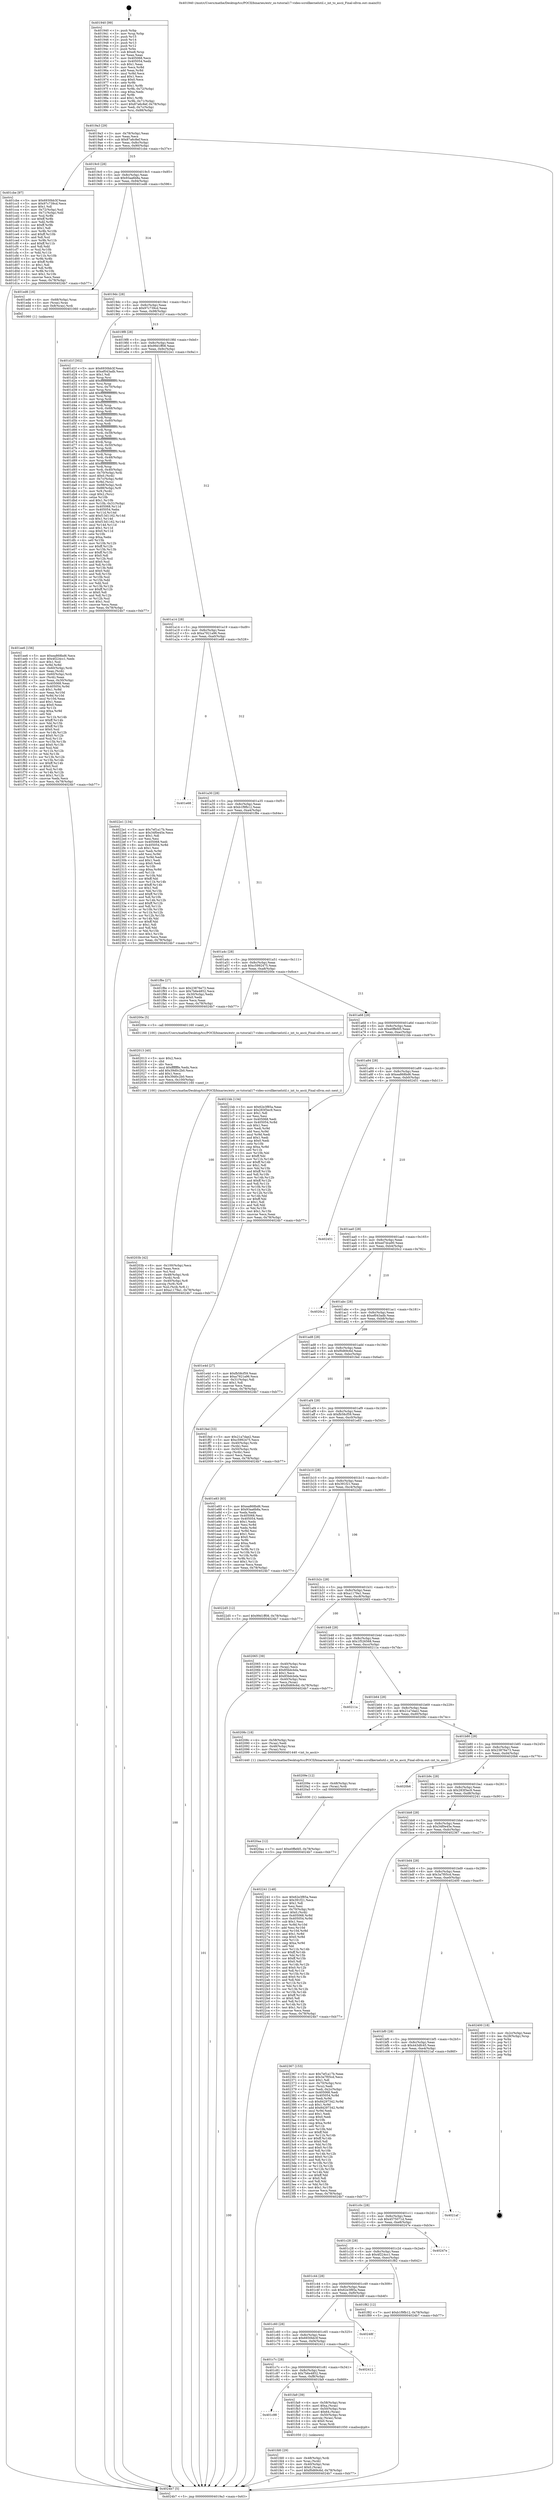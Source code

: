 digraph "0x401940" {
  label = "0x401940 (/mnt/c/Users/mathe/Desktop/tcc/POCII/binaries/extr_os-tutorial17-video-scrollkernelutil.c_int_to_ascii_Final-ollvm.out::main(0))"
  labelloc = "t"
  node[shape=record]

  Entry [label="",width=0.3,height=0.3,shape=circle,fillcolor=black,style=filled]
  "0x4019a3" [label="{
     0x4019a3 [29]\l
     | [instrs]\l
     &nbsp;&nbsp;0x4019a3 \<+3\>: mov -0x78(%rbp),%eax\l
     &nbsp;&nbsp;0x4019a6 \<+2\>: mov %eax,%ecx\l
     &nbsp;&nbsp;0x4019a8 \<+6\>: sub $0x87a6c8ef,%ecx\l
     &nbsp;&nbsp;0x4019ae \<+6\>: mov %eax,-0x8c(%rbp)\l
     &nbsp;&nbsp;0x4019b4 \<+6\>: mov %ecx,-0x90(%rbp)\l
     &nbsp;&nbsp;0x4019ba \<+6\>: je 0000000000401cbe \<main+0x37e\>\l
  }"]
  "0x401cbe" [label="{
     0x401cbe [97]\l
     | [instrs]\l
     &nbsp;&nbsp;0x401cbe \<+5\>: mov $0x6930bb3f,%eax\l
     &nbsp;&nbsp;0x401cc3 \<+5\>: mov $0x97c739cd,%ecx\l
     &nbsp;&nbsp;0x401cc8 \<+2\>: mov $0x1,%dl\l
     &nbsp;&nbsp;0x401cca \<+4\>: mov -0x72(%rbp),%sil\l
     &nbsp;&nbsp;0x401cce \<+4\>: mov -0x71(%rbp),%dil\l
     &nbsp;&nbsp;0x401cd2 \<+3\>: mov %sil,%r8b\l
     &nbsp;&nbsp;0x401cd5 \<+4\>: xor $0xff,%r8b\l
     &nbsp;&nbsp;0x401cd9 \<+3\>: mov %dil,%r9b\l
     &nbsp;&nbsp;0x401cdc \<+4\>: xor $0xff,%r9b\l
     &nbsp;&nbsp;0x401ce0 \<+3\>: xor $0x1,%dl\l
     &nbsp;&nbsp;0x401ce3 \<+3\>: mov %r8b,%r10b\l
     &nbsp;&nbsp;0x401ce6 \<+4\>: and $0xff,%r10b\l
     &nbsp;&nbsp;0x401cea \<+3\>: and %dl,%sil\l
     &nbsp;&nbsp;0x401ced \<+3\>: mov %r9b,%r11b\l
     &nbsp;&nbsp;0x401cf0 \<+4\>: and $0xff,%r11b\l
     &nbsp;&nbsp;0x401cf4 \<+3\>: and %dl,%dil\l
     &nbsp;&nbsp;0x401cf7 \<+3\>: or %sil,%r10b\l
     &nbsp;&nbsp;0x401cfa \<+3\>: or %dil,%r11b\l
     &nbsp;&nbsp;0x401cfd \<+3\>: xor %r11b,%r10b\l
     &nbsp;&nbsp;0x401d00 \<+3\>: or %r9b,%r8b\l
     &nbsp;&nbsp;0x401d03 \<+4\>: xor $0xff,%r8b\l
     &nbsp;&nbsp;0x401d07 \<+3\>: or $0x1,%dl\l
     &nbsp;&nbsp;0x401d0a \<+3\>: and %dl,%r8b\l
     &nbsp;&nbsp;0x401d0d \<+3\>: or %r8b,%r10b\l
     &nbsp;&nbsp;0x401d10 \<+4\>: test $0x1,%r10b\l
     &nbsp;&nbsp;0x401d14 \<+3\>: cmovne %ecx,%eax\l
     &nbsp;&nbsp;0x401d17 \<+3\>: mov %eax,-0x78(%rbp)\l
     &nbsp;&nbsp;0x401d1a \<+5\>: jmp 00000000004024b7 \<main+0xb77\>\l
  }"]
  "0x4019c0" [label="{
     0x4019c0 [28]\l
     | [instrs]\l
     &nbsp;&nbsp;0x4019c0 \<+5\>: jmp 00000000004019c5 \<main+0x85\>\l
     &nbsp;&nbsp;0x4019c5 \<+6\>: mov -0x8c(%rbp),%eax\l
     &nbsp;&nbsp;0x4019cb \<+5\>: sub $0x93aa6b8a,%eax\l
     &nbsp;&nbsp;0x4019d0 \<+6\>: mov %eax,-0x94(%rbp)\l
     &nbsp;&nbsp;0x4019d6 \<+6\>: je 0000000000401ed6 \<main+0x596\>\l
  }"]
  "0x4024b7" [label="{
     0x4024b7 [5]\l
     | [instrs]\l
     &nbsp;&nbsp;0x4024b7 \<+5\>: jmp 00000000004019a3 \<main+0x63\>\l
  }"]
  "0x401940" [label="{
     0x401940 [99]\l
     | [instrs]\l
     &nbsp;&nbsp;0x401940 \<+1\>: push %rbp\l
     &nbsp;&nbsp;0x401941 \<+3\>: mov %rsp,%rbp\l
     &nbsp;&nbsp;0x401944 \<+2\>: push %r15\l
     &nbsp;&nbsp;0x401946 \<+2\>: push %r14\l
     &nbsp;&nbsp;0x401948 \<+2\>: push %r13\l
     &nbsp;&nbsp;0x40194a \<+2\>: push %r12\l
     &nbsp;&nbsp;0x40194c \<+1\>: push %rbx\l
     &nbsp;&nbsp;0x40194d \<+7\>: sub $0xe8,%rsp\l
     &nbsp;&nbsp;0x401954 \<+2\>: xor %eax,%eax\l
     &nbsp;&nbsp;0x401956 \<+7\>: mov 0x405068,%ecx\l
     &nbsp;&nbsp;0x40195d \<+7\>: mov 0x405054,%edx\l
     &nbsp;&nbsp;0x401964 \<+3\>: sub $0x1,%eax\l
     &nbsp;&nbsp;0x401967 \<+3\>: mov %ecx,%r8d\l
     &nbsp;&nbsp;0x40196a \<+3\>: add %eax,%r8d\l
     &nbsp;&nbsp;0x40196d \<+4\>: imul %r8d,%ecx\l
     &nbsp;&nbsp;0x401971 \<+3\>: and $0x1,%ecx\l
     &nbsp;&nbsp;0x401974 \<+3\>: cmp $0x0,%ecx\l
     &nbsp;&nbsp;0x401977 \<+4\>: sete %r9b\l
     &nbsp;&nbsp;0x40197b \<+4\>: and $0x1,%r9b\l
     &nbsp;&nbsp;0x40197f \<+4\>: mov %r9b,-0x72(%rbp)\l
     &nbsp;&nbsp;0x401983 \<+3\>: cmp $0xa,%edx\l
     &nbsp;&nbsp;0x401986 \<+4\>: setl %r9b\l
     &nbsp;&nbsp;0x40198a \<+4\>: and $0x1,%r9b\l
     &nbsp;&nbsp;0x40198e \<+4\>: mov %r9b,-0x71(%rbp)\l
     &nbsp;&nbsp;0x401992 \<+7\>: movl $0x87a6c8ef,-0x78(%rbp)\l
     &nbsp;&nbsp;0x401999 \<+3\>: mov %edi,-0x7c(%rbp)\l
     &nbsp;&nbsp;0x40199c \<+7\>: mov %rsi,-0x88(%rbp)\l
  }"]
  Exit [label="",width=0.3,height=0.3,shape=circle,fillcolor=black,style=filled,peripheries=2]
  "0x401ed6" [label="{
     0x401ed6 [16]\l
     | [instrs]\l
     &nbsp;&nbsp;0x401ed6 \<+4\>: mov -0x68(%rbp),%rax\l
     &nbsp;&nbsp;0x401eda \<+3\>: mov (%rax),%rax\l
     &nbsp;&nbsp;0x401edd \<+4\>: mov 0x8(%rax),%rdi\l
     &nbsp;&nbsp;0x401ee1 \<+5\>: call 0000000000401060 \<atoi@plt\>\l
     | [calls]\l
     &nbsp;&nbsp;0x401060 \{1\} (unknown)\l
  }"]
  "0x4019dc" [label="{
     0x4019dc [28]\l
     | [instrs]\l
     &nbsp;&nbsp;0x4019dc \<+5\>: jmp 00000000004019e1 \<main+0xa1\>\l
     &nbsp;&nbsp;0x4019e1 \<+6\>: mov -0x8c(%rbp),%eax\l
     &nbsp;&nbsp;0x4019e7 \<+5\>: sub $0x97c739cd,%eax\l
     &nbsp;&nbsp;0x4019ec \<+6\>: mov %eax,-0x98(%rbp)\l
     &nbsp;&nbsp;0x4019f2 \<+6\>: je 0000000000401d1f \<main+0x3df\>\l
  }"]
  "0x4020aa" [label="{
     0x4020aa [12]\l
     | [instrs]\l
     &nbsp;&nbsp;0x4020aa \<+7\>: movl $0xe0ffefd5,-0x78(%rbp)\l
     &nbsp;&nbsp;0x4020b1 \<+5\>: jmp 00000000004024b7 \<main+0xb77\>\l
  }"]
  "0x401d1f" [label="{
     0x401d1f [302]\l
     | [instrs]\l
     &nbsp;&nbsp;0x401d1f \<+5\>: mov $0x6930bb3f,%eax\l
     &nbsp;&nbsp;0x401d24 \<+5\>: mov $0xef043adb,%ecx\l
     &nbsp;&nbsp;0x401d29 \<+2\>: mov $0x1,%dl\l
     &nbsp;&nbsp;0x401d2b \<+3\>: mov %rsp,%rsi\l
     &nbsp;&nbsp;0x401d2e \<+4\>: add $0xfffffffffffffff0,%rsi\l
     &nbsp;&nbsp;0x401d32 \<+3\>: mov %rsi,%rsp\l
     &nbsp;&nbsp;0x401d35 \<+4\>: mov %rsi,-0x70(%rbp)\l
     &nbsp;&nbsp;0x401d39 \<+3\>: mov %rsp,%rsi\l
     &nbsp;&nbsp;0x401d3c \<+4\>: add $0xfffffffffffffff0,%rsi\l
     &nbsp;&nbsp;0x401d40 \<+3\>: mov %rsi,%rsp\l
     &nbsp;&nbsp;0x401d43 \<+3\>: mov %rsp,%rdi\l
     &nbsp;&nbsp;0x401d46 \<+4\>: add $0xfffffffffffffff0,%rdi\l
     &nbsp;&nbsp;0x401d4a \<+3\>: mov %rdi,%rsp\l
     &nbsp;&nbsp;0x401d4d \<+4\>: mov %rdi,-0x68(%rbp)\l
     &nbsp;&nbsp;0x401d51 \<+3\>: mov %rsp,%rdi\l
     &nbsp;&nbsp;0x401d54 \<+4\>: add $0xfffffffffffffff0,%rdi\l
     &nbsp;&nbsp;0x401d58 \<+3\>: mov %rdi,%rsp\l
     &nbsp;&nbsp;0x401d5b \<+4\>: mov %rdi,-0x60(%rbp)\l
     &nbsp;&nbsp;0x401d5f \<+3\>: mov %rsp,%rdi\l
     &nbsp;&nbsp;0x401d62 \<+4\>: add $0xfffffffffffffff0,%rdi\l
     &nbsp;&nbsp;0x401d66 \<+3\>: mov %rdi,%rsp\l
     &nbsp;&nbsp;0x401d69 \<+4\>: mov %rdi,-0x58(%rbp)\l
     &nbsp;&nbsp;0x401d6d \<+3\>: mov %rsp,%rdi\l
     &nbsp;&nbsp;0x401d70 \<+4\>: add $0xfffffffffffffff0,%rdi\l
     &nbsp;&nbsp;0x401d74 \<+3\>: mov %rdi,%rsp\l
     &nbsp;&nbsp;0x401d77 \<+4\>: mov %rdi,-0x50(%rbp)\l
     &nbsp;&nbsp;0x401d7b \<+3\>: mov %rsp,%rdi\l
     &nbsp;&nbsp;0x401d7e \<+4\>: add $0xfffffffffffffff0,%rdi\l
     &nbsp;&nbsp;0x401d82 \<+3\>: mov %rdi,%rsp\l
     &nbsp;&nbsp;0x401d85 \<+4\>: mov %rdi,-0x48(%rbp)\l
     &nbsp;&nbsp;0x401d89 \<+3\>: mov %rsp,%rdi\l
     &nbsp;&nbsp;0x401d8c \<+4\>: add $0xfffffffffffffff0,%rdi\l
     &nbsp;&nbsp;0x401d90 \<+3\>: mov %rdi,%rsp\l
     &nbsp;&nbsp;0x401d93 \<+4\>: mov %rdi,-0x40(%rbp)\l
     &nbsp;&nbsp;0x401d97 \<+4\>: mov -0x70(%rbp),%rdi\l
     &nbsp;&nbsp;0x401d9b \<+6\>: movl $0x0,(%rdi)\l
     &nbsp;&nbsp;0x401da1 \<+4\>: mov -0x7c(%rbp),%r8d\l
     &nbsp;&nbsp;0x401da5 \<+3\>: mov %r8d,(%rsi)\l
     &nbsp;&nbsp;0x401da8 \<+4\>: mov -0x68(%rbp),%rdi\l
     &nbsp;&nbsp;0x401dac \<+7\>: mov -0x88(%rbp),%r9\l
     &nbsp;&nbsp;0x401db3 \<+3\>: mov %r9,(%rdi)\l
     &nbsp;&nbsp;0x401db6 \<+3\>: cmpl $0x2,(%rsi)\l
     &nbsp;&nbsp;0x401db9 \<+4\>: setne %r10b\l
     &nbsp;&nbsp;0x401dbd \<+4\>: and $0x1,%r10b\l
     &nbsp;&nbsp;0x401dc1 \<+4\>: mov %r10b,-0x31(%rbp)\l
     &nbsp;&nbsp;0x401dc5 \<+8\>: mov 0x405068,%r11d\l
     &nbsp;&nbsp;0x401dcd \<+7\>: mov 0x405054,%ebx\l
     &nbsp;&nbsp;0x401dd4 \<+3\>: mov %r11d,%r14d\l
     &nbsp;&nbsp;0x401dd7 \<+7\>: add $0xf13d1162,%r14d\l
     &nbsp;&nbsp;0x401dde \<+4\>: sub $0x1,%r14d\l
     &nbsp;&nbsp;0x401de2 \<+7\>: sub $0xf13d1162,%r14d\l
     &nbsp;&nbsp;0x401de9 \<+4\>: imul %r14d,%r11d\l
     &nbsp;&nbsp;0x401ded \<+4\>: and $0x1,%r11d\l
     &nbsp;&nbsp;0x401df1 \<+4\>: cmp $0x0,%r11d\l
     &nbsp;&nbsp;0x401df5 \<+4\>: sete %r10b\l
     &nbsp;&nbsp;0x401df9 \<+3\>: cmp $0xa,%ebx\l
     &nbsp;&nbsp;0x401dfc \<+4\>: setl %r15b\l
     &nbsp;&nbsp;0x401e00 \<+3\>: mov %r10b,%r12b\l
     &nbsp;&nbsp;0x401e03 \<+4\>: xor $0xff,%r12b\l
     &nbsp;&nbsp;0x401e07 \<+3\>: mov %r15b,%r13b\l
     &nbsp;&nbsp;0x401e0a \<+4\>: xor $0xff,%r13b\l
     &nbsp;&nbsp;0x401e0e \<+3\>: xor $0x0,%dl\l
     &nbsp;&nbsp;0x401e11 \<+3\>: mov %r12b,%sil\l
     &nbsp;&nbsp;0x401e14 \<+4\>: and $0x0,%sil\l
     &nbsp;&nbsp;0x401e18 \<+3\>: and %dl,%r10b\l
     &nbsp;&nbsp;0x401e1b \<+3\>: mov %r13b,%dil\l
     &nbsp;&nbsp;0x401e1e \<+4\>: and $0x0,%dil\l
     &nbsp;&nbsp;0x401e22 \<+3\>: and %dl,%r15b\l
     &nbsp;&nbsp;0x401e25 \<+3\>: or %r10b,%sil\l
     &nbsp;&nbsp;0x401e28 \<+3\>: or %r15b,%dil\l
     &nbsp;&nbsp;0x401e2b \<+3\>: xor %dil,%sil\l
     &nbsp;&nbsp;0x401e2e \<+3\>: or %r13b,%r12b\l
     &nbsp;&nbsp;0x401e31 \<+4\>: xor $0xff,%r12b\l
     &nbsp;&nbsp;0x401e35 \<+3\>: or $0x0,%dl\l
     &nbsp;&nbsp;0x401e38 \<+3\>: and %dl,%r12b\l
     &nbsp;&nbsp;0x401e3b \<+3\>: or %r12b,%sil\l
     &nbsp;&nbsp;0x401e3e \<+4\>: test $0x1,%sil\l
     &nbsp;&nbsp;0x401e42 \<+3\>: cmovne %ecx,%eax\l
     &nbsp;&nbsp;0x401e45 \<+3\>: mov %eax,-0x78(%rbp)\l
     &nbsp;&nbsp;0x401e48 \<+5\>: jmp 00000000004024b7 \<main+0xb77\>\l
  }"]
  "0x4019f8" [label="{
     0x4019f8 [28]\l
     | [instrs]\l
     &nbsp;&nbsp;0x4019f8 \<+5\>: jmp 00000000004019fd \<main+0xbd\>\l
     &nbsp;&nbsp;0x4019fd \<+6\>: mov -0x8c(%rbp),%eax\l
     &nbsp;&nbsp;0x401a03 \<+5\>: sub $0x99d1ff08,%eax\l
     &nbsp;&nbsp;0x401a08 \<+6\>: mov %eax,-0x9c(%rbp)\l
     &nbsp;&nbsp;0x401a0e \<+6\>: je 00000000004022e1 \<main+0x9a1\>\l
  }"]
  "0x40209e" [label="{
     0x40209e [12]\l
     | [instrs]\l
     &nbsp;&nbsp;0x40209e \<+4\>: mov -0x48(%rbp),%rax\l
     &nbsp;&nbsp;0x4020a2 \<+3\>: mov (%rax),%rdi\l
     &nbsp;&nbsp;0x4020a5 \<+5\>: call 0000000000401030 \<free@plt\>\l
     | [calls]\l
     &nbsp;&nbsp;0x401030 \{1\} (unknown)\l
  }"]
  "0x40203b" [label="{
     0x40203b [42]\l
     | [instrs]\l
     &nbsp;&nbsp;0x40203b \<+6\>: mov -0x100(%rbp),%ecx\l
     &nbsp;&nbsp;0x402041 \<+3\>: imul %eax,%ecx\l
     &nbsp;&nbsp;0x402044 \<+3\>: mov %cl,%sil\l
     &nbsp;&nbsp;0x402047 \<+4\>: mov -0x48(%rbp),%rdi\l
     &nbsp;&nbsp;0x40204b \<+3\>: mov (%rdi),%rdi\l
     &nbsp;&nbsp;0x40204e \<+4\>: mov -0x40(%rbp),%r8\l
     &nbsp;&nbsp;0x402052 \<+3\>: movslq (%r8),%r8\l
     &nbsp;&nbsp;0x402055 \<+4\>: mov %sil,(%rdi,%r8,1)\l
     &nbsp;&nbsp;0x402059 \<+7\>: movl $0xa1179a1,-0x78(%rbp)\l
     &nbsp;&nbsp;0x402060 \<+5\>: jmp 00000000004024b7 \<main+0xb77\>\l
  }"]
  "0x4022e1" [label="{
     0x4022e1 [134]\l
     | [instrs]\l
     &nbsp;&nbsp;0x4022e1 \<+5\>: mov $0x7ef1a17b,%eax\l
     &nbsp;&nbsp;0x4022e6 \<+5\>: mov $0x34f0e45e,%ecx\l
     &nbsp;&nbsp;0x4022eb \<+2\>: mov $0x1,%dl\l
     &nbsp;&nbsp;0x4022ed \<+2\>: xor %esi,%esi\l
     &nbsp;&nbsp;0x4022ef \<+7\>: mov 0x405068,%edi\l
     &nbsp;&nbsp;0x4022f6 \<+8\>: mov 0x405054,%r8d\l
     &nbsp;&nbsp;0x4022fe \<+3\>: sub $0x1,%esi\l
     &nbsp;&nbsp;0x402301 \<+3\>: mov %edi,%r9d\l
     &nbsp;&nbsp;0x402304 \<+3\>: add %esi,%r9d\l
     &nbsp;&nbsp;0x402307 \<+4\>: imul %r9d,%edi\l
     &nbsp;&nbsp;0x40230b \<+3\>: and $0x1,%edi\l
     &nbsp;&nbsp;0x40230e \<+3\>: cmp $0x0,%edi\l
     &nbsp;&nbsp;0x402311 \<+4\>: sete %r10b\l
     &nbsp;&nbsp;0x402315 \<+4\>: cmp $0xa,%r8d\l
     &nbsp;&nbsp;0x402319 \<+4\>: setl %r11b\l
     &nbsp;&nbsp;0x40231d \<+3\>: mov %r10b,%bl\l
     &nbsp;&nbsp;0x402320 \<+3\>: xor $0xff,%bl\l
     &nbsp;&nbsp;0x402323 \<+3\>: mov %r11b,%r14b\l
     &nbsp;&nbsp;0x402326 \<+4\>: xor $0xff,%r14b\l
     &nbsp;&nbsp;0x40232a \<+3\>: xor $0x1,%dl\l
     &nbsp;&nbsp;0x40232d \<+3\>: mov %bl,%r15b\l
     &nbsp;&nbsp;0x402330 \<+4\>: and $0xff,%r15b\l
     &nbsp;&nbsp;0x402334 \<+3\>: and %dl,%r10b\l
     &nbsp;&nbsp;0x402337 \<+3\>: mov %r14b,%r12b\l
     &nbsp;&nbsp;0x40233a \<+4\>: and $0xff,%r12b\l
     &nbsp;&nbsp;0x40233e \<+3\>: and %dl,%r11b\l
     &nbsp;&nbsp;0x402341 \<+3\>: or %r10b,%r15b\l
     &nbsp;&nbsp;0x402344 \<+3\>: or %r11b,%r12b\l
     &nbsp;&nbsp;0x402347 \<+3\>: xor %r12b,%r15b\l
     &nbsp;&nbsp;0x40234a \<+3\>: or %r14b,%bl\l
     &nbsp;&nbsp;0x40234d \<+3\>: xor $0xff,%bl\l
     &nbsp;&nbsp;0x402350 \<+3\>: or $0x1,%dl\l
     &nbsp;&nbsp;0x402353 \<+2\>: and %dl,%bl\l
     &nbsp;&nbsp;0x402355 \<+3\>: or %bl,%r15b\l
     &nbsp;&nbsp;0x402358 \<+4\>: test $0x1,%r15b\l
     &nbsp;&nbsp;0x40235c \<+3\>: cmovne %ecx,%eax\l
     &nbsp;&nbsp;0x40235f \<+3\>: mov %eax,-0x78(%rbp)\l
     &nbsp;&nbsp;0x402362 \<+5\>: jmp 00000000004024b7 \<main+0xb77\>\l
  }"]
  "0x401a14" [label="{
     0x401a14 [28]\l
     | [instrs]\l
     &nbsp;&nbsp;0x401a14 \<+5\>: jmp 0000000000401a19 \<main+0xd9\>\l
     &nbsp;&nbsp;0x401a19 \<+6\>: mov -0x8c(%rbp),%eax\l
     &nbsp;&nbsp;0x401a1f \<+5\>: sub $0xa7921a96,%eax\l
     &nbsp;&nbsp;0x401a24 \<+6\>: mov %eax,-0xa0(%rbp)\l
     &nbsp;&nbsp;0x401a2a \<+6\>: je 0000000000401e68 \<main+0x528\>\l
  }"]
  "0x402013" [label="{
     0x402013 [40]\l
     | [instrs]\l
     &nbsp;&nbsp;0x402013 \<+5\>: mov $0x2,%ecx\l
     &nbsp;&nbsp;0x402018 \<+1\>: cltd\l
     &nbsp;&nbsp;0x402019 \<+2\>: idiv %ecx\l
     &nbsp;&nbsp;0x40201b \<+6\>: imul $0xfffffffe,%edx,%ecx\l
     &nbsp;&nbsp;0x402021 \<+6\>: add $0x39d0c2b0,%ecx\l
     &nbsp;&nbsp;0x402027 \<+3\>: add $0x1,%ecx\l
     &nbsp;&nbsp;0x40202a \<+6\>: sub $0x39d0c2b0,%ecx\l
     &nbsp;&nbsp;0x402030 \<+6\>: mov %ecx,-0x100(%rbp)\l
     &nbsp;&nbsp;0x402036 \<+5\>: call 0000000000401160 \<next_i\>\l
     | [calls]\l
     &nbsp;&nbsp;0x401160 \{100\} (/mnt/c/Users/mathe/Desktop/tcc/POCII/binaries/extr_os-tutorial17-video-scrollkernelutil.c_int_to_ascii_Final-ollvm.out::next_i)\l
  }"]
  "0x401e68" [label="{
     0x401e68\l
  }", style=dashed]
  "0x401a30" [label="{
     0x401a30 [28]\l
     | [instrs]\l
     &nbsp;&nbsp;0x401a30 \<+5\>: jmp 0000000000401a35 \<main+0xf5\>\l
     &nbsp;&nbsp;0x401a35 \<+6\>: mov -0x8c(%rbp),%eax\l
     &nbsp;&nbsp;0x401a3b \<+5\>: sub $0xb1f9fb12,%eax\l
     &nbsp;&nbsp;0x401a40 \<+6\>: mov %eax,-0xa4(%rbp)\l
     &nbsp;&nbsp;0x401a46 \<+6\>: je 0000000000401f8e \<main+0x64e\>\l
  }"]
  "0x401fd0" [label="{
     0x401fd0 [29]\l
     | [instrs]\l
     &nbsp;&nbsp;0x401fd0 \<+4\>: mov -0x48(%rbp),%rdi\l
     &nbsp;&nbsp;0x401fd4 \<+3\>: mov %rax,(%rdi)\l
     &nbsp;&nbsp;0x401fd7 \<+4\>: mov -0x40(%rbp),%rax\l
     &nbsp;&nbsp;0x401fdb \<+6\>: movl $0x0,(%rax)\l
     &nbsp;&nbsp;0x401fe1 \<+7\>: movl $0xf0d69c6d,-0x78(%rbp)\l
     &nbsp;&nbsp;0x401fe8 \<+5\>: jmp 00000000004024b7 \<main+0xb77\>\l
  }"]
  "0x401f8e" [label="{
     0x401f8e [27]\l
     | [instrs]\l
     &nbsp;&nbsp;0x401f8e \<+5\>: mov $0x23876e73,%eax\l
     &nbsp;&nbsp;0x401f93 \<+5\>: mov $0x7b6e4852,%ecx\l
     &nbsp;&nbsp;0x401f98 \<+3\>: mov -0x30(%rbp),%edx\l
     &nbsp;&nbsp;0x401f9b \<+3\>: cmp $0x0,%edx\l
     &nbsp;&nbsp;0x401f9e \<+3\>: cmove %ecx,%eax\l
     &nbsp;&nbsp;0x401fa1 \<+3\>: mov %eax,-0x78(%rbp)\l
     &nbsp;&nbsp;0x401fa4 \<+5\>: jmp 00000000004024b7 \<main+0xb77\>\l
  }"]
  "0x401a4c" [label="{
     0x401a4c [28]\l
     | [instrs]\l
     &nbsp;&nbsp;0x401a4c \<+5\>: jmp 0000000000401a51 \<main+0x111\>\l
     &nbsp;&nbsp;0x401a51 \<+6\>: mov -0x8c(%rbp),%eax\l
     &nbsp;&nbsp;0x401a57 \<+5\>: sub $0xc5992475,%eax\l
     &nbsp;&nbsp;0x401a5c \<+6\>: mov %eax,-0xa8(%rbp)\l
     &nbsp;&nbsp;0x401a62 \<+6\>: je 000000000040200e \<main+0x6ce\>\l
  }"]
  "0x401c98" [label="{
     0x401c98\l
  }", style=dashed]
  "0x40200e" [label="{
     0x40200e [5]\l
     | [instrs]\l
     &nbsp;&nbsp;0x40200e \<+5\>: call 0000000000401160 \<next_i\>\l
     | [calls]\l
     &nbsp;&nbsp;0x401160 \{100\} (/mnt/c/Users/mathe/Desktop/tcc/POCII/binaries/extr_os-tutorial17-video-scrollkernelutil.c_int_to_ascii_Final-ollvm.out::next_i)\l
  }"]
  "0x401a68" [label="{
     0x401a68 [28]\l
     | [instrs]\l
     &nbsp;&nbsp;0x401a68 \<+5\>: jmp 0000000000401a6d \<main+0x12d\>\l
     &nbsp;&nbsp;0x401a6d \<+6\>: mov -0x8c(%rbp),%eax\l
     &nbsp;&nbsp;0x401a73 \<+5\>: sub $0xe0ffefd5,%eax\l
     &nbsp;&nbsp;0x401a78 \<+6\>: mov %eax,-0xac(%rbp)\l
     &nbsp;&nbsp;0x401a7e \<+6\>: je 00000000004021bb \<main+0x87b\>\l
  }"]
  "0x401fa9" [label="{
     0x401fa9 [39]\l
     | [instrs]\l
     &nbsp;&nbsp;0x401fa9 \<+4\>: mov -0x58(%rbp),%rax\l
     &nbsp;&nbsp;0x401fad \<+6\>: movl $0xa,(%rax)\l
     &nbsp;&nbsp;0x401fb3 \<+4\>: mov -0x50(%rbp),%rax\l
     &nbsp;&nbsp;0x401fb7 \<+6\>: movl $0x64,(%rax)\l
     &nbsp;&nbsp;0x401fbd \<+4\>: mov -0x50(%rbp),%rax\l
     &nbsp;&nbsp;0x401fc1 \<+3\>: movslq (%rax),%rax\l
     &nbsp;&nbsp;0x401fc4 \<+4\>: shl $0x0,%rax\l
     &nbsp;&nbsp;0x401fc8 \<+3\>: mov %rax,%rdi\l
     &nbsp;&nbsp;0x401fcb \<+5\>: call 0000000000401050 \<malloc@plt\>\l
     | [calls]\l
     &nbsp;&nbsp;0x401050 \{1\} (unknown)\l
  }"]
  "0x4021bb" [label="{
     0x4021bb [134]\l
     | [instrs]\l
     &nbsp;&nbsp;0x4021bb \<+5\>: mov $0x62e3f85a,%eax\l
     &nbsp;&nbsp;0x4021c0 \<+5\>: mov $0x283f3ec9,%ecx\l
     &nbsp;&nbsp;0x4021c5 \<+2\>: mov $0x1,%dl\l
     &nbsp;&nbsp;0x4021c7 \<+2\>: xor %esi,%esi\l
     &nbsp;&nbsp;0x4021c9 \<+7\>: mov 0x405068,%edi\l
     &nbsp;&nbsp;0x4021d0 \<+8\>: mov 0x405054,%r8d\l
     &nbsp;&nbsp;0x4021d8 \<+3\>: sub $0x1,%esi\l
     &nbsp;&nbsp;0x4021db \<+3\>: mov %edi,%r9d\l
     &nbsp;&nbsp;0x4021de \<+3\>: add %esi,%r9d\l
     &nbsp;&nbsp;0x4021e1 \<+4\>: imul %r9d,%edi\l
     &nbsp;&nbsp;0x4021e5 \<+3\>: and $0x1,%edi\l
     &nbsp;&nbsp;0x4021e8 \<+3\>: cmp $0x0,%edi\l
     &nbsp;&nbsp;0x4021eb \<+4\>: sete %r10b\l
     &nbsp;&nbsp;0x4021ef \<+4\>: cmp $0xa,%r8d\l
     &nbsp;&nbsp;0x4021f3 \<+4\>: setl %r11b\l
     &nbsp;&nbsp;0x4021f7 \<+3\>: mov %r10b,%bl\l
     &nbsp;&nbsp;0x4021fa \<+3\>: xor $0xff,%bl\l
     &nbsp;&nbsp;0x4021fd \<+3\>: mov %r11b,%r14b\l
     &nbsp;&nbsp;0x402200 \<+4\>: xor $0xff,%r14b\l
     &nbsp;&nbsp;0x402204 \<+3\>: xor $0x1,%dl\l
     &nbsp;&nbsp;0x402207 \<+3\>: mov %bl,%r15b\l
     &nbsp;&nbsp;0x40220a \<+4\>: and $0xff,%r15b\l
     &nbsp;&nbsp;0x40220e \<+3\>: and %dl,%r10b\l
     &nbsp;&nbsp;0x402211 \<+3\>: mov %r14b,%r12b\l
     &nbsp;&nbsp;0x402214 \<+4\>: and $0xff,%r12b\l
     &nbsp;&nbsp;0x402218 \<+3\>: and %dl,%r11b\l
     &nbsp;&nbsp;0x40221b \<+3\>: or %r10b,%r15b\l
     &nbsp;&nbsp;0x40221e \<+3\>: or %r11b,%r12b\l
     &nbsp;&nbsp;0x402221 \<+3\>: xor %r12b,%r15b\l
     &nbsp;&nbsp;0x402224 \<+3\>: or %r14b,%bl\l
     &nbsp;&nbsp;0x402227 \<+3\>: xor $0xff,%bl\l
     &nbsp;&nbsp;0x40222a \<+3\>: or $0x1,%dl\l
     &nbsp;&nbsp;0x40222d \<+2\>: and %dl,%bl\l
     &nbsp;&nbsp;0x40222f \<+3\>: or %bl,%r15b\l
     &nbsp;&nbsp;0x402232 \<+4\>: test $0x1,%r15b\l
     &nbsp;&nbsp;0x402236 \<+3\>: cmovne %ecx,%eax\l
     &nbsp;&nbsp;0x402239 \<+3\>: mov %eax,-0x78(%rbp)\l
     &nbsp;&nbsp;0x40223c \<+5\>: jmp 00000000004024b7 \<main+0xb77\>\l
  }"]
  "0x401a84" [label="{
     0x401a84 [28]\l
     | [instrs]\l
     &nbsp;&nbsp;0x401a84 \<+5\>: jmp 0000000000401a89 \<main+0x149\>\l
     &nbsp;&nbsp;0x401a89 \<+6\>: mov -0x8c(%rbp),%eax\l
     &nbsp;&nbsp;0x401a8f \<+5\>: sub $0xea868bd6,%eax\l
     &nbsp;&nbsp;0x401a94 \<+6\>: mov %eax,-0xb0(%rbp)\l
     &nbsp;&nbsp;0x401a9a \<+6\>: je 0000000000402451 \<main+0xb11\>\l
  }"]
  "0x401c7c" [label="{
     0x401c7c [28]\l
     | [instrs]\l
     &nbsp;&nbsp;0x401c7c \<+5\>: jmp 0000000000401c81 \<main+0x341\>\l
     &nbsp;&nbsp;0x401c81 \<+6\>: mov -0x8c(%rbp),%eax\l
     &nbsp;&nbsp;0x401c87 \<+5\>: sub $0x7b6e4852,%eax\l
     &nbsp;&nbsp;0x401c8c \<+6\>: mov %eax,-0xf8(%rbp)\l
     &nbsp;&nbsp;0x401c92 \<+6\>: je 0000000000401fa9 \<main+0x669\>\l
  }"]
  "0x402451" [label="{
     0x402451\l
  }", style=dashed]
  "0x401aa0" [label="{
     0x401aa0 [28]\l
     | [instrs]\l
     &nbsp;&nbsp;0x401aa0 \<+5\>: jmp 0000000000401aa5 \<main+0x165\>\l
     &nbsp;&nbsp;0x401aa5 \<+6\>: mov -0x8c(%rbp),%eax\l
     &nbsp;&nbsp;0x401aab \<+5\>: sub $0xed7dca90,%eax\l
     &nbsp;&nbsp;0x401ab0 \<+6\>: mov %eax,-0xb4(%rbp)\l
     &nbsp;&nbsp;0x401ab6 \<+6\>: je 00000000004020c2 \<main+0x782\>\l
  }"]
  "0x402412" [label="{
     0x402412\l
  }", style=dashed]
  "0x4020c2" [label="{
     0x4020c2\l
  }", style=dashed]
  "0x401abc" [label="{
     0x401abc [28]\l
     | [instrs]\l
     &nbsp;&nbsp;0x401abc \<+5\>: jmp 0000000000401ac1 \<main+0x181\>\l
     &nbsp;&nbsp;0x401ac1 \<+6\>: mov -0x8c(%rbp),%eax\l
     &nbsp;&nbsp;0x401ac7 \<+5\>: sub $0xef043adb,%eax\l
     &nbsp;&nbsp;0x401acc \<+6\>: mov %eax,-0xb8(%rbp)\l
     &nbsp;&nbsp;0x401ad2 \<+6\>: je 0000000000401e4d \<main+0x50d\>\l
  }"]
  "0x401c60" [label="{
     0x401c60 [28]\l
     | [instrs]\l
     &nbsp;&nbsp;0x401c60 \<+5\>: jmp 0000000000401c65 \<main+0x325\>\l
     &nbsp;&nbsp;0x401c65 \<+6\>: mov -0x8c(%rbp),%eax\l
     &nbsp;&nbsp;0x401c6b \<+5\>: sub $0x6930bb3f,%eax\l
     &nbsp;&nbsp;0x401c70 \<+6\>: mov %eax,-0xf4(%rbp)\l
     &nbsp;&nbsp;0x401c76 \<+6\>: je 0000000000402412 \<main+0xad2\>\l
  }"]
  "0x401e4d" [label="{
     0x401e4d [27]\l
     | [instrs]\l
     &nbsp;&nbsp;0x401e4d \<+5\>: mov $0xfb58cf59,%eax\l
     &nbsp;&nbsp;0x401e52 \<+5\>: mov $0xa7921a96,%ecx\l
     &nbsp;&nbsp;0x401e57 \<+3\>: mov -0x31(%rbp),%dl\l
     &nbsp;&nbsp;0x401e5a \<+3\>: test $0x1,%dl\l
     &nbsp;&nbsp;0x401e5d \<+3\>: cmovne %ecx,%eax\l
     &nbsp;&nbsp;0x401e60 \<+3\>: mov %eax,-0x78(%rbp)\l
     &nbsp;&nbsp;0x401e63 \<+5\>: jmp 00000000004024b7 \<main+0xb77\>\l
  }"]
  "0x401ad8" [label="{
     0x401ad8 [28]\l
     | [instrs]\l
     &nbsp;&nbsp;0x401ad8 \<+5\>: jmp 0000000000401add \<main+0x19d\>\l
     &nbsp;&nbsp;0x401add \<+6\>: mov -0x8c(%rbp),%eax\l
     &nbsp;&nbsp;0x401ae3 \<+5\>: sub $0xf0d69c6d,%eax\l
     &nbsp;&nbsp;0x401ae8 \<+6\>: mov %eax,-0xbc(%rbp)\l
     &nbsp;&nbsp;0x401aee \<+6\>: je 0000000000401fed \<main+0x6ad\>\l
  }"]
  "0x40248f" [label="{
     0x40248f\l
  }", style=dashed]
  "0x401fed" [label="{
     0x401fed [33]\l
     | [instrs]\l
     &nbsp;&nbsp;0x401fed \<+5\>: mov $0x21a7dae2,%eax\l
     &nbsp;&nbsp;0x401ff2 \<+5\>: mov $0xc5992475,%ecx\l
     &nbsp;&nbsp;0x401ff7 \<+4\>: mov -0x40(%rbp),%rdx\l
     &nbsp;&nbsp;0x401ffb \<+2\>: mov (%rdx),%esi\l
     &nbsp;&nbsp;0x401ffd \<+4\>: mov -0x50(%rbp),%rdx\l
     &nbsp;&nbsp;0x402001 \<+2\>: cmp (%rdx),%esi\l
     &nbsp;&nbsp;0x402003 \<+3\>: cmovl %ecx,%eax\l
     &nbsp;&nbsp;0x402006 \<+3\>: mov %eax,-0x78(%rbp)\l
     &nbsp;&nbsp;0x402009 \<+5\>: jmp 00000000004024b7 \<main+0xb77\>\l
  }"]
  "0x401af4" [label="{
     0x401af4 [28]\l
     | [instrs]\l
     &nbsp;&nbsp;0x401af4 \<+5\>: jmp 0000000000401af9 \<main+0x1b9\>\l
     &nbsp;&nbsp;0x401af9 \<+6\>: mov -0x8c(%rbp),%eax\l
     &nbsp;&nbsp;0x401aff \<+5\>: sub $0xfb58cf59,%eax\l
     &nbsp;&nbsp;0x401b04 \<+6\>: mov %eax,-0xc0(%rbp)\l
     &nbsp;&nbsp;0x401b0a \<+6\>: je 0000000000401e83 \<main+0x543\>\l
  }"]
  "0x401c44" [label="{
     0x401c44 [28]\l
     | [instrs]\l
     &nbsp;&nbsp;0x401c44 \<+5\>: jmp 0000000000401c49 \<main+0x309\>\l
     &nbsp;&nbsp;0x401c49 \<+6\>: mov -0x8c(%rbp),%eax\l
     &nbsp;&nbsp;0x401c4f \<+5\>: sub $0x62e3f85a,%eax\l
     &nbsp;&nbsp;0x401c54 \<+6\>: mov %eax,-0xf0(%rbp)\l
     &nbsp;&nbsp;0x401c5a \<+6\>: je 000000000040248f \<main+0xb4f\>\l
  }"]
  "0x401e83" [label="{
     0x401e83 [83]\l
     | [instrs]\l
     &nbsp;&nbsp;0x401e83 \<+5\>: mov $0xea868bd6,%eax\l
     &nbsp;&nbsp;0x401e88 \<+5\>: mov $0x93aa6b8a,%ecx\l
     &nbsp;&nbsp;0x401e8d \<+2\>: xor %edx,%edx\l
     &nbsp;&nbsp;0x401e8f \<+7\>: mov 0x405068,%esi\l
     &nbsp;&nbsp;0x401e96 \<+7\>: mov 0x405054,%edi\l
     &nbsp;&nbsp;0x401e9d \<+3\>: sub $0x1,%edx\l
     &nbsp;&nbsp;0x401ea0 \<+3\>: mov %esi,%r8d\l
     &nbsp;&nbsp;0x401ea3 \<+3\>: add %edx,%r8d\l
     &nbsp;&nbsp;0x401ea6 \<+4\>: imul %r8d,%esi\l
     &nbsp;&nbsp;0x401eaa \<+3\>: and $0x1,%esi\l
     &nbsp;&nbsp;0x401ead \<+3\>: cmp $0x0,%esi\l
     &nbsp;&nbsp;0x401eb0 \<+4\>: sete %r9b\l
     &nbsp;&nbsp;0x401eb4 \<+3\>: cmp $0xa,%edi\l
     &nbsp;&nbsp;0x401eb7 \<+4\>: setl %r10b\l
     &nbsp;&nbsp;0x401ebb \<+3\>: mov %r9b,%r11b\l
     &nbsp;&nbsp;0x401ebe \<+3\>: and %r10b,%r11b\l
     &nbsp;&nbsp;0x401ec1 \<+3\>: xor %r10b,%r9b\l
     &nbsp;&nbsp;0x401ec4 \<+3\>: or %r9b,%r11b\l
     &nbsp;&nbsp;0x401ec7 \<+4\>: test $0x1,%r11b\l
     &nbsp;&nbsp;0x401ecb \<+3\>: cmovne %ecx,%eax\l
     &nbsp;&nbsp;0x401ece \<+3\>: mov %eax,-0x78(%rbp)\l
     &nbsp;&nbsp;0x401ed1 \<+5\>: jmp 00000000004024b7 \<main+0xb77\>\l
  }"]
  "0x401b10" [label="{
     0x401b10 [28]\l
     | [instrs]\l
     &nbsp;&nbsp;0x401b10 \<+5\>: jmp 0000000000401b15 \<main+0x1d5\>\l
     &nbsp;&nbsp;0x401b15 \<+6\>: mov -0x8c(%rbp),%eax\l
     &nbsp;&nbsp;0x401b1b \<+5\>: sub $0x391f21,%eax\l
     &nbsp;&nbsp;0x401b20 \<+6\>: mov %eax,-0xc4(%rbp)\l
     &nbsp;&nbsp;0x401b26 \<+6\>: je 00000000004022d5 \<main+0x995\>\l
  }"]
  "0x401ee6" [label="{
     0x401ee6 [156]\l
     | [instrs]\l
     &nbsp;&nbsp;0x401ee6 \<+5\>: mov $0xea868bd6,%ecx\l
     &nbsp;&nbsp;0x401eeb \<+5\>: mov $0x4f224cc1,%edx\l
     &nbsp;&nbsp;0x401ef0 \<+3\>: mov $0x1,%sil\l
     &nbsp;&nbsp;0x401ef3 \<+3\>: xor %r8d,%r8d\l
     &nbsp;&nbsp;0x401ef6 \<+4\>: mov -0x60(%rbp),%rdi\l
     &nbsp;&nbsp;0x401efa \<+2\>: mov %eax,(%rdi)\l
     &nbsp;&nbsp;0x401efc \<+4\>: mov -0x60(%rbp),%rdi\l
     &nbsp;&nbsp;0x401f00 \<+2\>: mov (%rdi),%eax\l
     &nbsp;&nbsp;0x401f02 \<+3\>: mov %eax,-0x30(%rbp)\l
     &nbsp;&nbsp;0x401f05 \<+7\>: mov 0x405068,%eax\l
     &nbsp;&nbsp;0x401f0c \<+8\>: mov 0x405054,%r9d\l
     &nbsp;&nbsp;0x401f14 \<+4\>: sub $0x1,%r8d\l
     &nbsp;&nbsp;0x401f18 \<+3\>: mov %eax,%r10d\l
     &nbsp;&nbsp;0x401f1b \<+3\>: add %r8d,%r10d\l
     &nbsp;&nbsp;0x401f1e \<+4\>: imul %r10d,%eax\l
     &nbsp;&nbsp;0x401f22 \<+3\>: and $0x1,%eax\l
     &nbsp;&nbsp;0x401f25 \<+3\>: cmp $0x0,%eax\l
     &nbsp;&nbsp;0x401f28 \<+4\>: sete %r11b\l
     &nbsp;&nbsp;0x401f2c \<+4\>: cmp $0xa,%r9d\l
     &nbsp;&nbsp;0x401f30 \<+3\>: setl %bl\l
     &nbsp;&nbsp;0x401f33 \<+3\>: mov %r11b,%r14b\l
     &nbsp;&nbsp;0x401f36 \<+4\>: xor $0xff,%r14b\l
     &nbsp;&nbsp;0x401f3a \<+3\>: mov %bl,%r15b\l
     &nbsp;&nbsp;0x401f3d \<+4\>: xor $0xff,%r15b\l
     &nbsp;&nbsp;0x401f41 \<+4\>: xor $0x0,%sil\l
     &nbsp;&nbsp;0x401f45 \<+3\>: mov %r14b,%r12b\l
     &nbsp;&nbsp;0x401f48 \<+4\>: and $0x0,%r12b\l
     &nbsp;&nbsp;0x401f4c \<+3\>: and %sil,%r11b\l
     &nbsp;&nbsp;0x401f4f \<+3\>: mov %r15b,%r13b\l
     &nbsp;&nbsp;0x401f52 \<+4\>: and $0x0,%r13b\l
     &nbsp;&nbsp;0x401f56 \<+3\>: and %sil,%bl\l
     &nbsp;&nbsp;0x401f59 \<+3\>: or %r11b,%r12b\l
     &nbsp;&nbsp;0x401f5c \<+3\>: or %bl,%r13b\l
     &nbsp;&nbsp;0x401f5f \<+3\>: xor %r13b,%r12b\l
     &nbsp;&nbsp;0x401f62 \<+3\>: or %r15b,%r14b\l
     &nbsp;&nbsp;0x401f65 \<+4\>: xor $0xff,%r14b\l
     &nbsp;&nbsp;0x401f69 \<+4\>: or $0x0,%sil\l
     &nbsp;&nbsp;0x401f6d \<+3\>: and %sil,%r14b\l
     &nbsp;&nbsp;0x401f70 \<+3\>: or %r14b,%r12b\l
     &nbsp;&nbsp;0x401f73 \<+4\>: test $0x1,%r12b\l
     &nbsp;&nbsp;0x401f77 \<+3\>: cmovne %edx,%ecx\l
     &nbsp;&nbsp;0x401f7a \<+3\>: mov %ecx,-0x78(%rbp)\l
     &nbsp;&nbsp;0x401f7d \<+5\>: jmp 00000000004024b7 \<main+0xb77\>\l
  }"]
  "0x401f82" [label="{
     0x401f82 [12]\l
     | [instrs]\l
     &nbsp;&nbsp;0x401f82 \<+7\>: movl $0xb1f9fb12,-0x78(%rbp)\l
     &nbsp;&nbsp;0x401f89 \<+5\>: jmp 00000000004024b7 \<main+0xb77\>\l
  }"]
  "0x4022d5" [label="{
     0x4022d5 [12]\l
     | [instrs]\l
     &nbsp;&nbsp;0x4022d5 \<+7\>: movl $0x99d1ff08,-0x78(%rbp)\l
     &nbsp;&nbsp;0x4022dc \<+5\>: jmp 00000000004024b7 \<main+0xb77\>\l
  }"]
  "0x401b2c" [label="{
     0x401b2c [28]\l
     | [instrs]\l
     &nbsp;&nbsp;0x401b2c \<+5\>: jmp 0000000000401b31 \<main+0x1f1\>\l
     &nbsp;&nbsp;0x401b31 \<+6\>: mov -0x8c(%rbp),%eax\l
     &nbsp;&nbsp;0x401b37 \<+5\>: sub $0xa1179a1,%eax\l
     &nbsp;&nbsp;0x401b3c \<+6\>: mov %eax,-0xc8(%rbp)\l
     &nbsp;&nbsp;0x401b42 \<+6\>: je 0000000000402065 \<main+0x725\>\l
  }"]
  "0x401c28" [label="{
     0x401c28 [28]\l
     | [instrs]\l
     &nbsp;&nbsp;0x401c28 \<+5\>: jmp 0000000000401c2d \<main+0x2ed\>\l
     &nbsp;&nbsp;0x401c2d \<+6\>: mov -0x8c(%rbp),%eax\l
     &nbsp;&nbsp;0x401c33 \<+5\>: sub $0x4f224cc1,%eax\l
     &nbsp;&nbsp;0x401c38 \<+6\>: mov %eax,-0xec(%rbp)\l
     &nbsp;&nbsp;0x401c3e \<+6\>: je 0000000000401f82 \<main+0x642\>\l
  }"]
  "0x402065" [label="{
     0x402065 [39]\l
     | [instrs]\l
     &nbsp;&nbsp;0x402065 \<+4\>: mov -0x40(%rbp),%rax\l
     &nbsp;&nbsp;0x402069 \<+2\>: mov (%rax),%ecx\l
     &nbsp;&nbsp;0x40206b \<+6\>: sub $0x85bdcbda,%ecx\l
     &nbsp;&nbsp;0x402071 \<+3\>: add $0x1,%ecx\l
     &nbsp;&nbsp;0x402074 \<+6\>: add $0x85bdcbda,%ecx\l
     &nbsp;&nbsp;0x40207a \<+4\>: mov -0x40(%rbp),%rax\l
     &nbsp;&nbsp;0x40207e \<+2\>: mov %ecx,(%rax)\l
     &nbsp;&nbsp;0x402080 \<+7\>: movl $0xf0d69c6d,-0x78(%rbp)\l
     &nbsp;&nbsp;0x402087 \<+5\>: jmp 00000000004024b7 \<main+0xb77\>\l
  }"]
  "0x401b48" [label="{
     0x401b48 [28]\l
     | [instrs]\l
     &nbsp;&nbsp;0x401b48 \<+5\>: jmp 0000000000401b4d \<main+0x20d\>\l
     &nbsp;&nbsp;0x401b4d \<+6\>: mov -0x8c(%rbp),%eax\l
     &nbsp;&nbsp;0x401b53 \<+5\>: sub $0x1f526568,%eax\l
     &nbsp;&nbsp;0x401b58 \<+6\>: mov %eax,-0xcc(%rbp)\l
     &nbsp;&nbsp;0x401b5e \<+6\>: je 000000000040211a \<main+0x7da\>\l
  }"]
  "0x40247e" [label="{
     0x40247e\l
  }", style=dashed]
  "0x40211a" [label="{
     0x40211a\l
  }", style=dashed]
  "0x401b64" [label="{
     0x401b64 [28]\l
     | [instrs]\l
     &nbsp;&nbsp;0x401b64 \<+5\>: jmp 0000000000401b69 \<main+0x229\>\l
     &nbsp;&nbsp;0x401b69 \<+6\>: mov -0x8c(%rbp),%eax\l
     &nbsp;&nbsp;0x401b6f \<+5\>: sub $0x21a7dae2,%eax\l
     &nbsp;&nbsp;0x401b74 \<+6\>: mov %eax,-0xd0(%rbp)\l
     &nbsp;&nbsp;0x401b7a \<+6\>: je 000000000040208c \<main+0x74c\>\l
  }"]
  "0x401c0c" [label="{
     0x401c0c [28]\l
     | [instrs]\l
     &nbsp;&nbsp;0x401c0c \<+5\>: jmp 0000000000401c11 \<main+0x2d1\>\l
     &nbsp;&nbsp;0x401c11 \<+6\>: mov -0x8c(%rbp),%eax\l
     &nbsp;&nbsp;0x401c17 \<+5\>: sub $0x4575071d,%eax\l
     &nbsp;&nbsp;0x401c1c \<+6\>: mov %eax,-0xe8(%rbp)\l
     &nbsp;&nbsp;0x401c22 \<+6\>: je 000000000040247e \<main+0xb3e\>\l
  }"]
  "0x40208c" [label="{
     0x40208c [18]\l
     | [instrs]\l
     &nbsp;&nbsp;0x40208c \<+4\>: mov -0x58(%rbp),%rax\l
     &nbsp;&nbsp;0x402090 \<+2\>: mov (%rax),%edi\l
     &nbsp;&nbsp;0x402092 \<+4\>: mov -0x48(%rbp),%rax\l
     &nbsp;&nbsp;0x402096 \<+3\>: mov (%rax),%rsi\l
     &nbsp;&nbsp;0x402099 \<+5\>: call 0000000000401440 \<int_to_ascii\>\l
     | [calls]\l
     &nbsp;&nbsp;0x401440 \{1\} (/mnt/c/Users/mathe/Desktop/tcc/POCII/binaries/extr_os-tutorial17-video-scrollkernelutil.c_int_to_ascii_Final-ollvm.out::int_to_ascii)\l
  }"]
  "0x401b80" [label="{
     0x401b80 [28]\l
     | [instrs]\l
     &nbsp;&nbsp;0x401b80 \<+5\>: jmp 0000000000401b85 \<main+0x245\>\l
     &nbsp;&nbsp;0x401b85 \<+6\>: mov -0x8c(%rbp),%eax\l
     &nbsp;&nbsp;0x401b8b \<+5\>: sub $0x23876e73,%eax\l
     &nbsp;&nbsp;0x401b90 \<+6\>: mov %eax,-0xd4(%rbp)\l
     &nbsp;&nbsp;0x401b96 \<+6\>: je 00000000004020b6 \<main+0x776\>\l
  }"]
  "0x4021af" [label="{
     0x4021af\l
  }", style=dashed]
  "0x4020b6" [label="{
     0x4020b6\l
  }", style=dashed]
  "0x401b9c" [label="{
     0x401b9c [28]\l
     | [instrs]\l
     &nbsp;&nbsp;0x401b9c \<+5\>: jmp 0000000000401ba1 \<main+0x261\>\l
     &nbsp;&nbsp;0x401ba1 \<+6\>: mov -0x8c(%rbp),%eax\l
     &nbsp;&nbsp;0x401ba7 \<+5\>: sub $0x283f3ec9,%eax\l
     &nbsp;&nbsp;0x401bac \<+6\>: mov %eax,-0xd8(%rbp)\l
     &nbsp;&nbsp;0x401bb2 \<+6\>: je 0000000000402241 \<main+0x901\>\l
  }"]
  "0x401bf0" [label="{
     0x401bf0 [28]\l
     | [instrs]\l
     &nbsp;&nbsp;0x401bf0 \<+5\>: jmp 0000000000401bf5 \<main+0x2b5\>\l
     &nbsp;&nbsp;0x401bf5 \<+6\>: mov -0x8c(%rbp),%eax\l
     &nbsp;&nbsp;0x401bfb \<+5\>: sub $0x443dfc45,%eax\l
     &nbsp;&nbsp;0x401c00 \<+6\>: mov %eax,-0xe4(%rbp)\l
     &nbsp;&nbsp;0x401c06 \<+6\>: je 00000000004021af \<main+0x86f\>\l
  }"]
  "0x402241" [label="{
     0x402241 [148]\l
     | [instrs]\l
     &nbsp;&nbsp;0x402241 \<+5\>: mov $0x62e3f85a,%eax\l
     &nbsp;&nbsp;0x402246 \<+5\>: mov $0x391f21,%ecx\l
     &nbsp;&nbsp;0x40224b \<+2\>: mov $0x1,%dl\l
     &nbsp;&nbsp;0x40224d \<+2\>: xor %esi,%esi\l
     &nbsp;&nbsp;0x40224f \<+4\>: mov -0x70(%rbp),%rdi\l
     &nbsp;&nbsp;0x402253 \<+6\>: movl $0x0,(%rdi)\l
     &nbsp;&nbsp;0x402259 \<+8\>: mov 0x405068,%r8d\l
     &nbsp;&nbsp;0x402261 \<+8\>: mov 0x405054,%r9d\l
     &nbsp;&nbsp;0x402269 \<+3\>: sub $0x1,%esi\l
     &nbsp;&nbsp;0x40226c \<+3\>: mov %r8d,%r10d\l
     &nbsp;&nbsp;0x40226f \<+3\>: add %esi,%r10d\l
     &nbsp;&nbsp;0x402272 \<+4\>: imul %r10d,%r8d\l
     &nbsp;&nbsp;0x402276 \<+4\>: and $0x1,%r8d\l
     &nbsp;&nbsp;0x40227a \<+4\>: cmp $0x0,%r8d\l
     &nbsp;&nbsp;0x40227e \<+4\>: sete %r11b\l
     &nbsp;&nbsp;0x402282 \<+4\>: cmp $0xa,%r9d\l
     &nbsp;&nbsp;0x402286 \<+3\>: setl %bl\l
     &nbsp;&nbsp;0x402289 \<+3\>: mov %r11b,%r14b\l
     &nbsp;&nbsp;0x40228c \<+4\>: xor $0xff,%r14b\l
     &nbsp;&nbsp;0x402290 \<+3\>: mov %bl,%r15b\l
     &nbsp;&nbsp;0x402293 \<+4\>: xor $0xff,%r15b\l
     &nbsp;&nbsp;0x402297 \<+3\>: xor $0x0,%dl\l
     &nbsp;&nbsp;0x40229a \<+3\>: mov %r14b,%r12b\l
     &nbsp;&nbsp;0x40229d \<+4\>: and $0x0,%r12b\l
     &nbsp;&nbsp;0x4022a1 \<+3\>: and %dl,%r11b\l
     &nbsp;&nbsp;0x4022a4 \<+3\>: mov %r15b,%r13b\l
     &nbsp;&nbsp;0x4022a7 \<+4\>: and $0x0,%r13b\l
     &nbsp;&nbsp;0x4022ab \<+2\>: and %dl,%bl\l
     &nbsp;&nbsp;0x4022ad \<+3\>: or %r11b,%r12b\l
     &nbsp;&nbsp;0x4022b0 \<+3\>: or %bl,%r13b\l
     &nbsp;&nbsp;0x4022b3 \<+3\>: xor %r13b,%r12b\l
     &nbsp;&nbsp;0x4022b6 \<+3\>: or %r15b,%r14b\l
     &nbsp;&nbsp;0x4022b9 \<+4\>: xor $0xff,%r14b\l
     &nbsp;&nbsp;0x4022bd \<+3\>: or $0x0,%dl\l
     &nbsp;&nbsp;0x4022c0 \<+3\>: and %dl,%r14b\l
     &nbsp;&nbsp;0x4022c3 \<+3\>: or %r14b,%r12b\l
     &nbsp;&nbsp;0x4022c6 \<+4\>: test $0x1,%r12b\l
     &nbsp;&nbsp;0x4022ca \<+3\>: cmovne %ecx,%eax\l
     &nbsp;&nbsp;0x4022cd \<+3\>: mov %eax,-0x78(%rbp)\l
     &nbsp;&nbsp;0x4022d0 \<+5\>: jmp 00000000004024b7 \<main+0xb77\>\l
  }"]
  "0x401bb8" [label="{
     0x401bb8 [28]\l
     | [instrs]\l
     &nbsp;&nbsp;0x401bb8 \<+5\>: jmp 0000000000401bbd \<main+0x27d\>\l
     &nbsp;&nbsp;0x401bbd \<+6\>: mov -0x8c(%rbp),%eax\l
     &nbsp;&nbsp;0x401bc3 \<+5\>: sub $0x34f0e45e,%eax\l
     &nbsp;&nbsp;0x401bc8 \<+6\>: mov %eax,-0xdc(%rbp)\l
     &nbsp;&nbsp;0x401bce \<+6\>: je 0000000000402367 \<main+0xa27\>\l
  }"]
  "0x402400" [label="{
     0x402400 [18]\l
     | [instrs]\l
     &nbsp;&nbsp;0x402400 \<+3\>: mov -0x2c(%rbp),%eax\l
     &nbsp;&nbsp;0x402403 \<+4\>: lea -0x28(%rbp),%rsp\l
     &nbsp;&nbsp;0x402407 \<+1\>: pop %rbx\l
     &nbsp;&nbsp;0x402408 \<+2\>: pop %r12\l
     &nbsp;&nbsp;0x40240a \<+2\>: pop %r13\l
     &nbsp;&nbsp;0x40240c \<+2\>: pop %r14\l
     &nbsp;&nbsp;0x40240e \<+2\>: pop %r15\l
     &nbsp;&nbsp;0x402410 \<+1\>: pop %rbp\l
     &nbsp;&nbsp;0x402411 \<+1\>: ret\l
  }"]
  "0x402367" [label="{
     0x402367 [153]\l
     | [instrs]\l
     &nbsp;&nbsp;0x402367 \<+5\>: mov $0x7ef1a17b,%eax\l
     &nbsp;&nbsp;0x40236c \<+5\>: mov $0x3a7f05cd,%ecx\l
     &nbsp;&nbsp;0x402371 \<+2\>: mov $0x1,%dl\l
     &nbsp;&nbsp;0x402373 \<+4\>: mov -0x70(%rbp),%rsi\l
     &nbsp;&nbsp;0x402377 \<+2\>: mov (%rsi),%edi\l
     &nbsp;&nbsp;0x402379 \<+3\>: mov %edi,-0x2c(%rbp)\l
     &nbsp;&nbsp;0x40237c \<+7\>: mov 0x405068,%edi\l
     &nbsp;&nbsp;0x402383 \<+8\>: mov 0x405054,%r8d\l
     &nbsp;&nbsp;0x40238b \<+3\>: mov %edi,%r9d\l
     &nbsp;&nbsp;0x40238e \<+7\>: sub $0x84297342,%r9d\l
     &nbsp;&nbsp;0x402395 \<+4\>: sub $0x1,%r9d\l
     &nbsp;&nbsp;0x402399 \<+7\>: add $0x84297342,%r9d\l
     &nbsp;&nbsp;0x4023a0 \<+4\>: imul %r9d,%edi\l
     &nbsp;&nbsp;0x4023a4 \<+3\>: and $0x1,%edi\l
     &nbsp;&nbsp;0x4023a7 \<+3\>: cmp $0x0,%edi\l
     &nbsp;&nbsp;0x4023aa \<+4\>: sete %r10b\l
     &nbsp;&nbsp;0x4023ae \<+4\>: cmp $0xa,%r8d\l
     &nbsp;&nbsp;0x4023b2 \<+4\>: setl %r11b\l
     &nbsp;&nbsp;0x4023b6 \<+3\>: mov %r10b,%bl\l
     &nbsp;&nbsp;0x4023b9 \<+3\>: xor $0xff,%bl\l
     &nbsp;&nbsp;0x4023bc \<+3\>: mov %r11b,%r14b\l
     &nbsp;&nbsp;0x4023bf \<+4\>: xor $0xff,%r14b\l
     &nbsp;&nbsp;0x4023c3 \<+3\>: xor $0x0,%dl\l
     &nbsp;&nbsp;0x4023c6 \<+3\>: mov %bl,%r15b\l
     &nbsp;&nbsp;0x4023c9 \<+4\>: and $0x0,%r15b\l
     &nbsp;&nbsp;0x4023cd \<+3\>: and %dl,%r10b\l
     &nbsp;&nbsp;0x4023d0 \<+3\>: mov %r14b,%r12b\l
     &nbsp;&nbsp;0x4023d3 \<+4\>: and $0x0,%r12b\l
     &nbsp;&nbsp;0x4023d7 \<+3\>: and %dl,%r11b\l
     &nbsp;&nbsp;0x4023da \<+3\>: or %r10b,%r15b\l
     &nbsp;&nbsp;0x4023dd \<+3\>: or %r11b,%r12b\l
     &nbsp;&nbsp;0x4023e0 \<+3\>: xor %r12b,%r15b\l
     &nbsp;&nbsp;0x4023e3 \<+3\>: or %r14b,%bl\l
     &nbsp;&nbsp;0x4023e6 \<+3\>: xor $0xff,%bl\l
     &nbsp;&nbsp;0x4023e9 \<+3\>: or $0x0,%dl\l
     &nbsp;&nbsp;0x4023ec \<+2\>: and %dl,%bl\l
     &nbsp;&nbsp;0x4023ee \<+3\>: or %bl,%r15b\l
     &nbsp;&nbsp;0x4023f1 \<+4\>: test $0x1,%r15b\l
     &nbsp;&nbsp;0x4023f5 \<+3\>: cmovne %ecx,%eax\l
     &nbsp;&nbsp;0x4023f8 \<+3\>: mov %eax,-0x78(%rbp)\l
     &nbsp;&nbsp;0x4023fb \<+5\>: jmp 00000000004024b7 \<main+0xb77\>\l
  }"]
  "0x401bd4" [label="{
     0x401bd4 [28]\l
     | [instrs]\l
     &nbsp;&nbsp;0x401bd4 \<+5\>: jmp 0000000000401bd9 \<main+0x299\>\l
     &nbsp;&nbsp;0x401bd9 \<+6\>: mov -0x8c(%rbp),%eax\l
     &nbsp;&nbsp;0x401bdf \<+5\>: sub $0x3a7f05cd,%eax\l
     &nbsp;&nbsp;0x401be4 \<+6\>: mov %eax,-0xe0(%rbp)\l
     &nbsp;&nbsp;0x401bea \<+6\>: je 0000000000402400 \<main+0xac0\>\l
  }"]
  Entry -> "0x401940" [label=" 1"]
  "0x4019a3" -> "0x401cbe" [label=" 1"]
  "0x4019a3" -> "0x4019c0" [label=" 315"]
  "0x401cbe" -> "0x4024b7" [label=" 1"]
  "0x401940" -> "0x4019a3" [label=" 1"]
  "0x4024b7" -> "0x4019a3" [label=" 315"]
  "0x402400" -> Exit [label=" 1"]
  "0x4019c0" -> "0x401ed6" [label=" 1"]
  "0x4019c0" -> "0x4019dc" [label=" 314"]
  "0x402367" -> "0x4024b7" [label=" 1"]
  "0x4019dc" -> "0x401d1f" [label=" 1"]
  "0x4019dc" -> "0x4019f8" [label=" 313"]
  "0x4022e1" -> "0x4024b7" [label=" 1"]
  "0x401d1f" -> "0x4024b7" [label=" 1"]
  "0x4022d5" -> "0x4024b7" [label=" 1"]
  "0x4019f8" -> "0x4022e1" [label=" 1"]
  "0x4019f8" -> "0x401a14" [label=" 312"]
  "0x402241" -> "0x4024b7" [label=" 1"]
  "0x401a14" -> "0x401e68" [label=" 0"]
  "0x401a14" -> "0x401a30" [label=" 312"]
  "0x4021bb" -> "0x4024b7" [label=" 1"]
  "0x401a30" -> "0x401f8e" [label=" 1"]
  "0x401a30" -> "0x401a4c" [label=" 311"]
  "0x4020aa" -> "0x4024b7" [label=" 1"]
  "0x401a4c" -> "0x40200e" [label=" 100"]
  "0x401a4c" -> "0x401a68" [label=" 211"]
  "0x40209e" -> "0x4020aa" [label=" 1"]
  "0x401a68" -> "0x4021bb" [label=" 1"]
  "0x401a68" -> "0x401a84" [label=" 210"]
  "0x40208c" -> "0x40209e" [label=" 1"]
  "0x401a84" -> "0x402451" [label=" 0"]
  "0x401a84" -> "0x401aa0" [label=" 210"]
  "0x40203b" -> "0x4024b7" [label=" 100"]
  "0x401aa0" -> "0x4020c2" [label=" 0"]
  "0x401aa0" -> "0x401abc" [label=" 210"]
  "0x402013" -> "0x40203b" [label=" 100"]
  "0x401abc" -> "0x401e4d" [label=" 1"]
  "0x401abc" -> "0x401ad8" [label=" 209"]
  "0x401e4d" -> "0x4024b7" [label=" 1"]
  "0x401fed" -> "0x4024b7" [label=" 101"]
  "0x401ad8" -> "0x401fed" [label=" 101"]
  "0x401ad8" -> "0x401af4" [label=" 108"]
  "0x401fd0" -> "0x4024b7" [label=" 1"]
  "0x401af4" -> "0x401e83" [label=" 1"]
  "0x401af4" -> "0x401b10" [label=" 107"]
  "0x401e83" -> "0x4024b7" [label=" 1"]
  "0x401ed6" -> "0x401ee6" [label=" 1"]
  "0x401ee6" -> "0x4024b7" [label=" 1"]
  "0x401c7c" -> "0x401c98" [label=" 0"]
  "0x401b10" -> "0x4022d5" [label=" 1"]
  "0x401b10" -> "0x401b2c" [label=" 106"]
  "0x401c7c" -> "0x401fa9" [label=" 1"]
  "0x401b2c" -> "0x402065" [label=" 100"]
  "0x401b2c" -> "0x401b48" [label=" 6"]
  "0x401c60" -> "0x401c7c" [label=" 1"]
  "0x401b48" -> "0x40211a" [label=" 0"]
  "0x401b48" -> "0x401b64" [label=" 6"]
  "0x401c60" -> "0x402412" [label=" 0"]
  "0x401b64" -> "0x40208c" [label=" 1"]
  "0x401b64" -> "0x401b80" [label=" 5"]
  "0x401c44" -> "0x401c60" [label=" 1"]
  "0x401b80" -> "0x4020b6" [label=" 0"]
  "0x401b80" -> "0x401b9c" [label=" 5"]
  "0x401c44" -> "0x40248f" [label=" 0"]
  "0x401b9c" -> "0x402241" [label=" 1"]
  "0x401b9c" -> "0x401bb8" [label=" 4"]
  "0x401f8e" -> "0x4024b7" [label=" 1"]
  "0x401bb8" -> "0x402367" [label=" 1"]
  "0x401bb8" -> "0x401bd4" [label=" 3"]
  "0x401f82" -> "0x4024b7" [label=" 1"]
  "0x401bd4" -> "0x402400" [label=" 1"]
  "0x401bd4" -> "0x401bf0" [label=" 2"]
  "0x401fa9" -> "0x401fd0" [label=" 1"]
  "0x401bf0" -> "0x4021af" [label=" 0"]
  "0x401bf0" -> "0x401c0c" [label=" 2"]
  "0x40200e" -> "0x402013" [label=" 100"]
  "0x401c0c" -> "0x40247e" [label=" 0"]
  "0x401c0c" -> "0x401c28" [label=" 2"]
  "0x402065" -> "0x4024b7" [label=" 100"]
  "0x401c28" -> "0x401f82" [label=" 1"]
  "0x401c28" -> "0x401c44" [label=" 1"]
}
